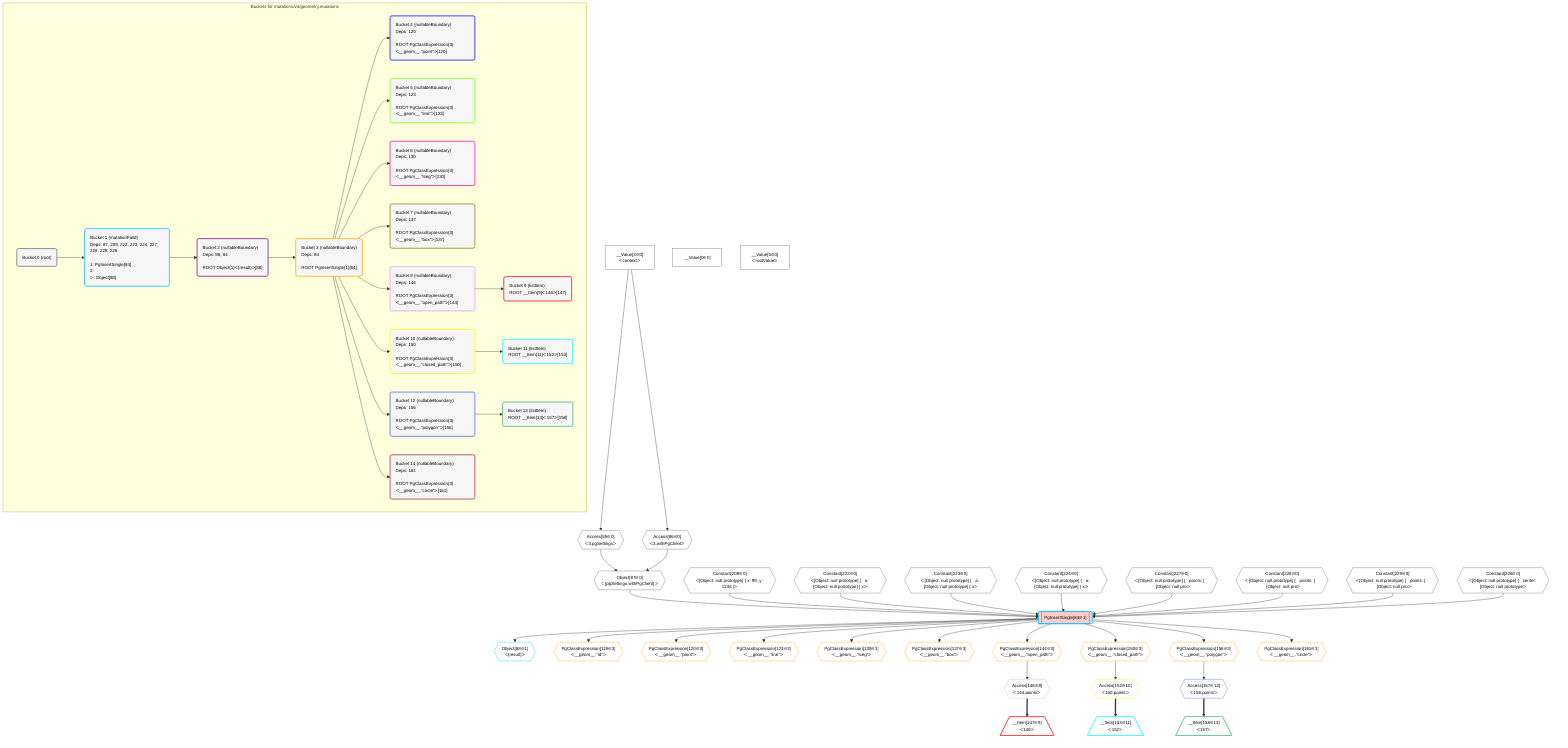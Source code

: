 %%{init: {'themeVariables': { 'fontSize': '12px'}}}%%
graph TD
    classDef path fill:#eee,stroke:#000,color:#000
    classDef plan fill:#fff,stroke-width:1px,color:#000
    classDef itemplan fill:#fff,stroke-width:2px,color:#000
    classDef unbatchedplan fill:#dff,stroke-width:1px,color:#000
    classDef sideeffectplan fill:#fcc,stroke-width:2px,color:#000
    classDef bucket fill:#f6f6f6,color:#000,stroke-width:2px,text-align:left


    %% plan dependencies
    Object87{{"Object[87∈0]<br />ᐸ{pgSettings,withPgClient}ᐳ"}}:::plan
    Access85{{"Access[85∈0]<br />ᐸ3.pgSettingsᐳ"}}:::plan
    Access86{{"Access[86∈0]<br />ᐸ3.withPgClientᐳ"}}:::plan
    Access85 & Access86 --> Object87
    __Value3["__Value[3∈0]<br />ᐸcontextᐳ"]:::plan
    __Value3 --> Access85
    __Value3 --> Access86
    __Value0["__Value[0∈0]"]:::plan
    __Value5["__Value[5∈0]<br />ᐸrootValueᐳ"]:::plan
    Constant209{{"Constant[209∈0]<br />ᐸ[Object: null prototype] { x: 99, y: 1234 }ᐳ"}}:::plan
    Constant222{{"Constant[222∈0]<br />ᐸ[Object: null prototype] {   a: [Object: null prototype] { xᐳ"}}:::plan
    Constant223{{"Constant[223∈0]<br />ᐸ[Object: null prototype] {   a: [Object: null prototype] { xᐳ"}}:::plan
    Constant224{{"Constant[224∈0]<br />ᐸ[Object: null prototype] {   a: [Object: null prototype] { xᐳ"}}:::plan
    Constant227{{"Constant[227∈0]<br />ᐸ[Object: null prototype] {   points: [     [Object: null proᐳ"}}:::plan
    Constant228{{"Constant[228∈0]<br />ᐸ[Object: null prototype] {   points: [     [Object: null proᐳ"}}:::plan
    Constant229{{"Constant[229∈0]<br />ᐸ[Object: null prototype] {   points: [     [Object: null proᐳ"}}:::plan
    Constant226{{"Constant[226∈0]<br />ᐸ[Object: null prototype] {   center: [Object: null prototypeᐳ"}}:::plan
    PgInsertSingle84[["PgInsertSingle[84∈1]"]]:::sideeffectplan
    Object87 & Constant209 & Constant222 & Constant223 & Constant224 & Constant227 & Constant228 & Constant229 & Constant226 --> PgInsertSingle84
    Object88{{"Object[88∈1]<br />ᐸ{result}ᐳ"}}:::plan
    PgInsertSingle84 --> Object88
    PgClassExpression119{{"PgClassExpression[119∈3]<br />ᐸ__geom__.”id”ᐳ"}}:::plan
    PgInsertSingle84 --> PgClassExpression119
    PgClassExpression120{{"PgClassExpression[120∈3]<br />ᐸ__geom__.”point”ᐳ"}}:::plan
    PgInsertSingle84 --> PgClassExpression120
    PgClassExpression123{{"PgClassExpression[123∈3]<br />ᐸ__geom__.”line”ᐳ"}}:::plan
    PgInsertSingle84 --> PgClassExpression123
    PgClassExpression130{{"PgClassExpression[130∈3]<br />ᐸ__geom__.”lseg”ᐳ"}}:::plan
    PgInsertSingle84 --> PgClassExpression130
    PgClassExpression137{{"PgClassExpression[137∈3]<br />ᐸ__geom__.”box”ᐳ"}}:::plan
    PgInsertSingle84 --> PgClassExpression137
    PgClassExpression144{{"PgClassExpression[144∈3]<br />ᐸ__geom__.”open_path”ᐳ"}}:::plan
    PgInsertSingle84 --> PgClassExpression144
    PgClassExpression150{{"PgClassExpression[150∈3]<br />ᐸ__geom__.”closed_path”ᐳ"}}:::plan
    PgInsertSingle84 --> PgClassExpression150
    PgClassExpression156{{"PgClassExpression[156∈3]<br />ᐸ__geom__.”polygon”ᐳ"}}:::plan
    PgInsertSingle84 --> PgClassExpression156
    PgClassExpression161{{"PgClassExpression[161∈3]<br />ᐸ__geom__.”circle”ᐳ"}}:::plan
    PgInsertSingle84 --> PgClassExpression161
    Access157{{"Access[157∈12]<br />ᐸ156.pointsᐳ"}}:::plan
    PgClassExpression156 --> Access157
    Access152{{"Access[152∈10]<br />ᐸ150.pointsᐳ"}}:::plan
    PgClassExpression150 --> Access152
    Access146{{"Access[146∈8]<br />ᐸ144.pointsᐳ"}}:::plan
    PgClassExpression144 --> Access146
    __Item147[/"__Item[147∈9]<br />ᐸ146ᐳ"\]:::itemplan
    Access146 ==> __Item147
    __Item153[/"__Item[153∈11]<br />ᐸ152ᐳ"\]:::itemplan
    Access152 ==> __Item153
    __Item158[/"__Item[158∈13]<br />ᐸ157ᐳ"\]:::itemplan
    Access157 ==> __Item158

    %% define steps

    subgraph "Buckets for mutations/v4/geometry.mutations"
    Bucket0("Bucket 0 (root)"):::bucket
    classDef bucket0 stroke:#696969
    class Bucket0,__Value0,__Value3,__Value5,Access85,Access86,Object87,Constant209,Constant222,Constant223,Constant224,Constant226,Constant227,Constant228,Constant229 bucket0
    Bucket1("Bucket 1 (mutationField)<br />Deps: 87, 209, 222, 223, 224, 227, 228, 229, 226<br /><br />1: PgInsertSingle[84]<br />2: <br />ᐳ: Object[88]"):::bucket
    classDef bucket1 stroke:#00bfff
    class Bucket1,PgInsertSingle84,Object88 bucket1
    Bucket2("Bucket 2 (nullableBoundary)<br />Deps: 88, 84<br /><br />ROOT Object{1}ᐸ{result}ᐳ[88]"):::bucket
    classDef bucket2 stroke:#7f007f
    class Bucket2 bucket2
    Bucket3("Bucket 3 (nullableBoundary)<br />Deps: 84<br /><br />ROOT PgInsertSingle{1}[84]"):::bucket
    classDef bucket3 stroke:#ffa500
    class Bucket3,PgClassExpression119,PgClassExpression120,PgClassExpression123,PgClassExpression130,PgClassExpression137,PgClassExpression144,PgClassExpression150,PgClassExpression156,PgClassExpression161 bucket3
    Bucket4("Bucket 4 (nullableBoundary)<br />Deps: 120<br /><br />ROOT PgClassExpression{3}ᐸ__geom__.”point”ᐳ[120]"):::bucket
    classDef bucket4 stroke:#0000ff
    class Bucket4 bucket4
    Bucket5("Bucket 5 (nullableBoundary)<br />Deps: 123<br /><br />ROOT PgClassExpression{3}ᐸ__geom__.”line”ᐳ[123]"):::bucket
    classDef bucket5 stroke:#7fff00
    class Bucket5 bucket5
    Bucket6("Bucket 6 (nullableBoundary)<br />Deps: 130<br /><br />ROOT PgClassExpression{3}ᐸ__geom__.”lseg”ᐳ[130]"):::bucket
    classDef bucket6 stroke:#ff1493
    class Bucket6 bucket6
    Bucket7("Bucket 7 (nullableBoundary)<br />Deps: 137<br /><br />ROOT PgClassExpression{3}ᐸ__geom__.”box”ᐳ[137]"):::bucket
    classDef bucket7 stroke:#808000
    class Bucket7 bucket7
    Bucket8("Bucket 8 (nullableBoundary)<br />Deps: 144<br /><br />ROOT PgClassExpression{3}ᐸ__geom__.”open_path”ᐳ[144]"):::bucket
    classDef bucket8 stroke:#dda0dd
    class Bucket8,Access146 bucket8
    Bucket9("Bucket 9 (listItem)<br />ROOT __Item{9}ᐸ146ᐳ[147]"):::bucket
    classDef bucket9 stroke:#ff0000
    class Bucket9,__Item147 bucket9
    Bucket10("Bucket 10 (nullableBoundary)<br />Deps: 150<br /><br />ROOT PgClassExpression{3}ᐸ__geom__.”closed_path”ᐳ[150]"):::bucket
    classDef bucket10 stroke:#ffff00
    class Bucket10,Access152 bucket10
    Bucket11("Bucket 11 (listItem)<br />ROOT __Item{11}ᐸ152ᐳ[153]"):::bucket
    classDef bucket11 stroke:#00ffff
    class Bucket11,__Item153 bucket11
    Bucket12("Bucket 12 (nullableBoundary)<br />Deps: 156<br /><br />ROOT PgClassExpression{3}ᐸ__geom__.”polygon”ᐳ[156]"):::bucket
    classDef bucket12 stroke:#4169e1
    class Bucket12,Access157 bucket12
    Bucket13("Bucket 13 (listItem)<br />ROOT __Item{13}ᐸ157ᐳ[158]"):::bucket
    classDef bucket13 stroke:#3cb371
    class Bucket13,__Item158 bucket13
    Bucket14("Bucket 14 (nullableBoundary)<br />Deps: 161<br /><br />ROOT PgClassExpression{3}ᐸ__geom__.”circle”ᐳ[161]"):::bucket
    classDef bucket14 stroke:#a52a2a
    class Bucket14 bucket14
    Bucket0 --> Bucket1
    Bucket1 --> Bucket2
    Bucket2 --> Bucket3
    Bucket3 --> Bucket4 & Bucket5 & Bucket6 & Bucket7 & Bucket8 & Bucket10 & Bucket12 & Bucket14
    Bucket8 --> Bucket9
    Bucket10 --> Bucket11
    Bucket12 --> Bucket13
    end